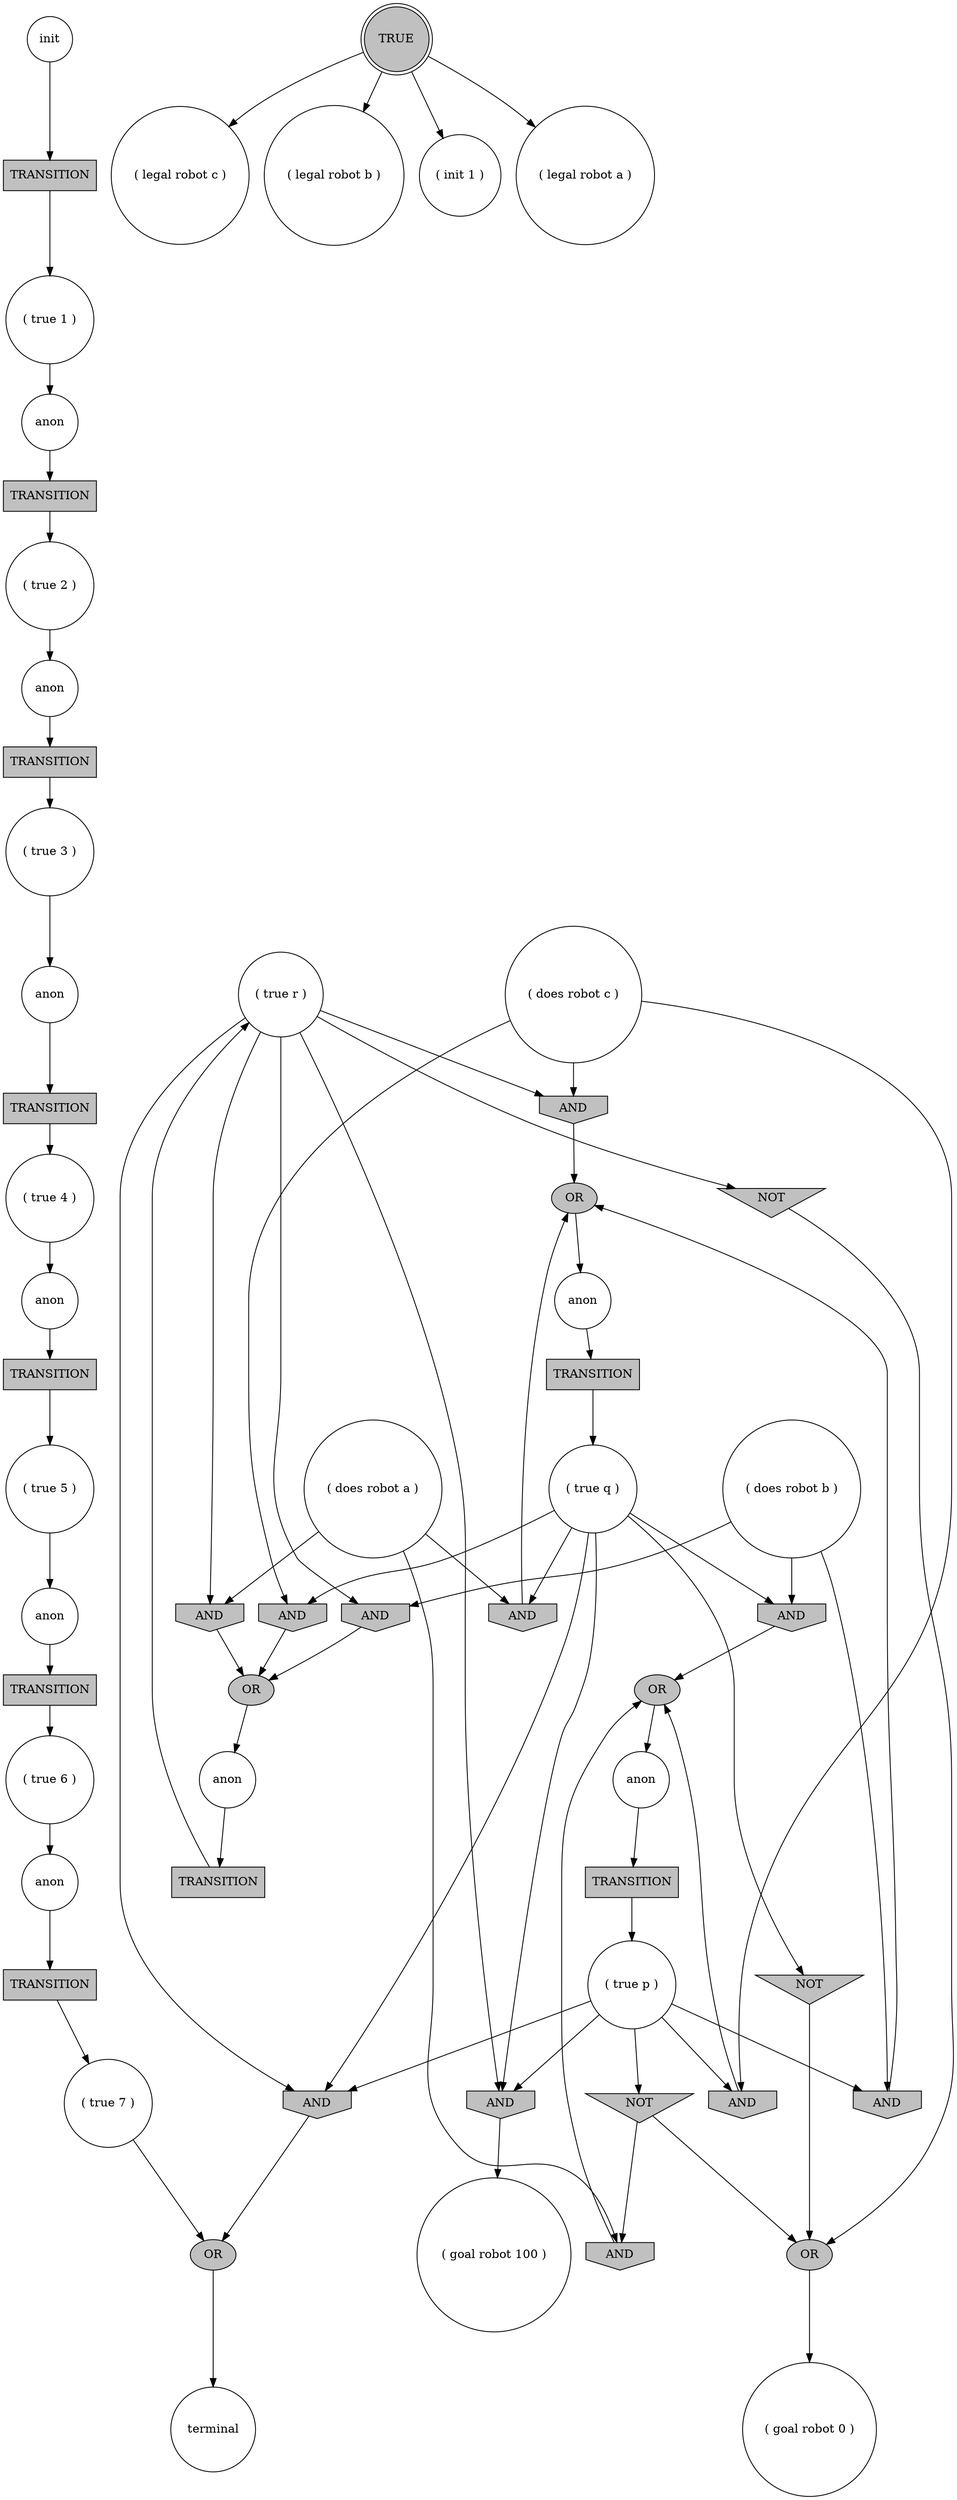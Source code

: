 digraph propNet
{
	"@7e5e83dc"[shape=circle, style= filled, fillcolor=white, label="( goal robot 100 )"]; 
	"@2d871603"[shape=circle, style= filled, fillcolor=white, label="( true 5 )"]; "@2d871603"->"@4ab5da61"; 
	"@c7d907b"[shape=invhouse, style= filled, fillcolor=grey, label="AND"]; "@c7d907b"->"@3f3a0390"; 
	"@34c7facc"[shape=circle, style= filled, fillcolor=white, label="( true r )"]; "@34c7facc"->"@2bda91ba"; "@34c7facc"->"@5700eb20"; "@34c7facc"->"@468d741b"; "@34c7facc"->"@42cdf256"; "@34c7facc"->"@323fe653"; "@34c7facc"->"@5f66899"; 
	"@26647575"[shape=circle, style= filled, fillcolor=white, label="( legal robot c )"]; 
	"@3a8be91a"[shape=circle, style= filled, fillcolor=white, label="init"]; "@3a8be91a"->"@3c016ef"; 
	"@4b1efd0a"[shape=circle, style= filled, fillcolor=white, label="( true 7 )"]; "@4b1efd0a"->"@15fc411"; 
	"@468d741b"[shape=invhouse, style= filled, fillcolor=grey, label="AND"]; "@468d741b"->"@45c5e70b"; 
	"@6a7eabe"[shape=box, style= filled, fillcolor=grey, label="TRANSITION"]; "@6a7eabe"->"@5e20970f"; 
	"@635c8ec6"[shape=box, style= filled, fillcolor=grey, label="TRANSITION"]; "@635c8ec6"->"@6aa40390"; 
	"@25c8abd2"[shape=box, style= filled, fillcolor=grey, label="TRANSITION"]; "@25c8abd2"->"@2cb04e2e"; 
	"@42cdf256"[shape=invtriangle, style= filled, fillcolor=grey, label="NOT"]; "@42cdf256"->"@ea6f349"; 
	"@5a639bb"[shape=circle, style= filled, fillcolor=white, label="( true 3 )"]; "@5a639bb"->"@48b28570"; 
	"@6ae0f97d"[shape=box, style= filled, fillcolor=grey, label="TRANSITION"]; "@6ae0f97d"->"@34c7facc"; 
	"@2cb04e2e"[shape=circle, style= filled, fillcolor=white, label="( true q )"]; "@2cb04e2e"->"@5700eb20"; "@2cb04e2e"->"@35355254"; "@2cb04e2e"->"@24d9c3ae"; "@2cb04e2e"->"@ef18ad9"; "@2cb04e2e"->"@15d9ece1"; "@2cb04e2e"->"@5f66899"; 
	"@1362cd42"[shape=box, style= filled, fillcolor=grey, label="TRANSITION"]; "@1362cd42"->"@52468c78"; 
	"@5700eb20"[shape=invhouse, style= filled, fillcolor=grey, label="AND"]; "@5700eb20"->"@15fc411"; 
	"@80c9f2d"[shape=circle, style= filled, fillcolor=white, label="( does robot a )"]; "@80c9f2d"->"@179b21af"; "@80c9f2d"->"@24d9c3ae"; "@80c9f2d"->"@323fe653"; 
	"@13080c2a"[shape=circle, style= filled, fillcolor=white, label="( legal robot b )"]; 
	"@63c47a60"[shape=circle, style= filled, fillcolor=white, label="( true 1 )"]; "@63c47a60"->"@3aeb6128"; 
	"@ef18ad9"[shape=invhouse, style= filled, fillcolor=grey, label="AND"]; "@ef18ad9"->"@3d49f50b"; 
	"@3f3a0390"[shape=ellipse, style= filled, fillcolor=grey, label="OR"]; "@3f3a0390"->"@2a0ccb31"; 
	"@5e20970f"[shape=circle, style= filled, fillcolor=white, label="( true 2 )"]; "@5e20970f"->"@55ad5b91"; 
	"@3c016ef"[shape=box, style= filled, fillcolor=grey, label="TRANSITION"]; "@3c016ef"->"@63c47a60"; 
	"@6aa40390"[shape=circle, style= filled, fillcolor=white, label="( true p )"]; "@6aa40390"->"@5700eb20"; "@6aa40390"->"@c7d907b"; "@6aa40390"->"@44211c5d"; "@6aa40390"->"@1975a73b"; "@6aa40390"->"@5f66899"; 
	"@179b21af"[shape=invhouse, style= filled, fillcolor=grey, label="AND"]; "@179b21af"->"@3d49f50b"; 
	"@39bc3409"[shape=circle, style= filled, fillcolor=white, label="terminal"]; 
	"@53e563d3"[shape=box, style= filled, fillcolor=grey, label="TRANSITION"]; "@53e563d3"->"@5a639bb"; 
	"@15d9ece1"[shape=invhouse, style= filled, fillcolor=grey, label="AND"]; "@15d9ece1"->"@45c5e70b"; 
	"@59c4f07d"[shape=circle, style= filled, fillcolor=white, label="( true 6 )"]; "@59c4f07d"->"@2ecf44"; 
	"@6f6e0cd5"[shape=circle, style= filled, fillcolor=white, label="( init 1 )"]; 
	"@55ad5b91"[shape=circle, style= filled, fillcolor=white, label="anon"]; "@55ad5b91"->"@53e563d3"; 
	"@2a0ccb31"[shape=circle, style= filled, fillcolor=white, label="anon"]; "@2a0ccb31"->"@25c8abd2"; 
	"@52468c78"[shape=circle, style= filled, fillcolor=white, label="( true 4 )"]; "@52468c78"->"@546c341d"; 
	"@48b28570"[shape=circle, style= filled, fillcolor=white, label="anon"]; "@48b28570"->"@1362cd42"; 
	"@3d49f50b"[shape=ellipse, style= filled, fillcolor=grey, label="OR"]; "@3d49f50b"->"@59cb4611"; 
	"@3aeb6128"[shape=circle, style= filled, fillcolor=white, label="anon"]; "@3aeb6128"->"@6a7eabe"; 
	"@9deb896"[shape=doublecircle, style= filled, fillcolor=grey, label="TRUE"]; "@9deb896"->"@26647575"; "@9deb896"->"@13080c2a"; "@9deb896"->"@1b66a9b0"; "@9deb896"->"@6f6e0cd5"; 
	"@1371e638"[shape=circle, style= filled, fillcolor=white, label="( does robot c )"]; "@1371e638"->"@2bda91ba"; "@1371e638"->"@15d9ece1"; "@1371e638"->"@1975a73b"; 
	"@1975a73b"[shape=invhouse, style= filled, fillcolor=grey, label="AND"]; "@1975a73b"->"@3d49f50b"; 
	"@15fc411"[shape=ellipse, style= filled, fillcolor=grey, label="OR"]; "@15fc411"->"@39bc3409"; 
	"@45c5e70b"[shape=ellipse, style= filled, fillcolor=grey, label="OR"]; "@45c5e70b"->"@24462cba"; 
	"@66d15783"[shape=box, style= filled, fillcolor=grey, label="TRANSITION"]; "@66d15783"->"@2d871603"; 
	"@4ab5da61"[shape=circle, style= filled, fillcolor=white, label="anon"]; "@4ab5da61"->"@602ad6c7"; 
	"@1b66a9b0"[shape=circle, style= filled, fillcolor=white, label="( legal robot a )"]; 
	"@402954f1"[shape=circle, style= filled, fillcolor=white, label="( does robot b )"]; "@402954f1"->"@c7d907b"; "@402954f1"->"@468d741b"; "@402954f1"->"@ef18ad9"; 
	"@59cb4611"[shape=circle, style= filled, fillcolor=white, label="anon"]; "@59cb4611"->"@635c8ec6"; 
	"@571429f4"[shape=circle, style= filled, fillcolor=white, label="( goal robot 0 )"]; 
	"@2bda91ba"[shape=invhouse, style= filled, fillcolor=grey, label="AND"]; "@2bda91ba"->"@3f3a0390"; 
	"@35355254"[shape=invtriangle, style= filled, fillcolor=grey, label="NOT"]; "@35355254"->"@ea6f349"; 
	"@7ea4e542"[shape=box, style= filled, fillcolor=grey, label="TRANSITION"]; "@7ea4e542"->"@4b1efd0a"; 
	"@2ecf44"[shape=circle, style= filled, fillcolor=white, label="anon"]; "@2ecf44"->"@7ea4e542"; 
	"@323fe653"[shape=invhouse, style= filled, fillcolor=grey, label="AND"]; "@323fe653"->"@45c5e70b"; 
	"@602ad6c7"[shape=box, style= filled, fillcolor=grey, label="TRANSITION"]; "@602ad6c7"->"@59c4f07d"; 
	"@5f66899"[shape=invhouse, style= filled, fillcolor=grey, label="AND"]; "@5f66899"->"@7e5e83dc"; 
	"@ea6f349"[shape=ellipse, style= filled, fillcolor=grey, label="OR"]; "@ea6f349"->"@571429f4"; 
	"@546c341d"[shape=circle, style= filled, fillcolor=white, label="anon"]; "@546c341d"->"@66d15783"; 
	"@24d9c3ae"[shape=invhouse, style= filled, fillcolor=grey, label="AND"]; "@24d9c3ae"->"@3f3a0390"; 
	"@24462cba"[shape=circle, style= filled, fillcolor=white, label="anon"]; "@24462cba"->"@6ae0f97d"; 
	"@44211c5d"[shape=invtriangle, style= filled, fillcolor=grey, label="NOT"]; "@44211c5d"->"@179b21af"; "@44211c5d"->"@ea6f349"; 
}